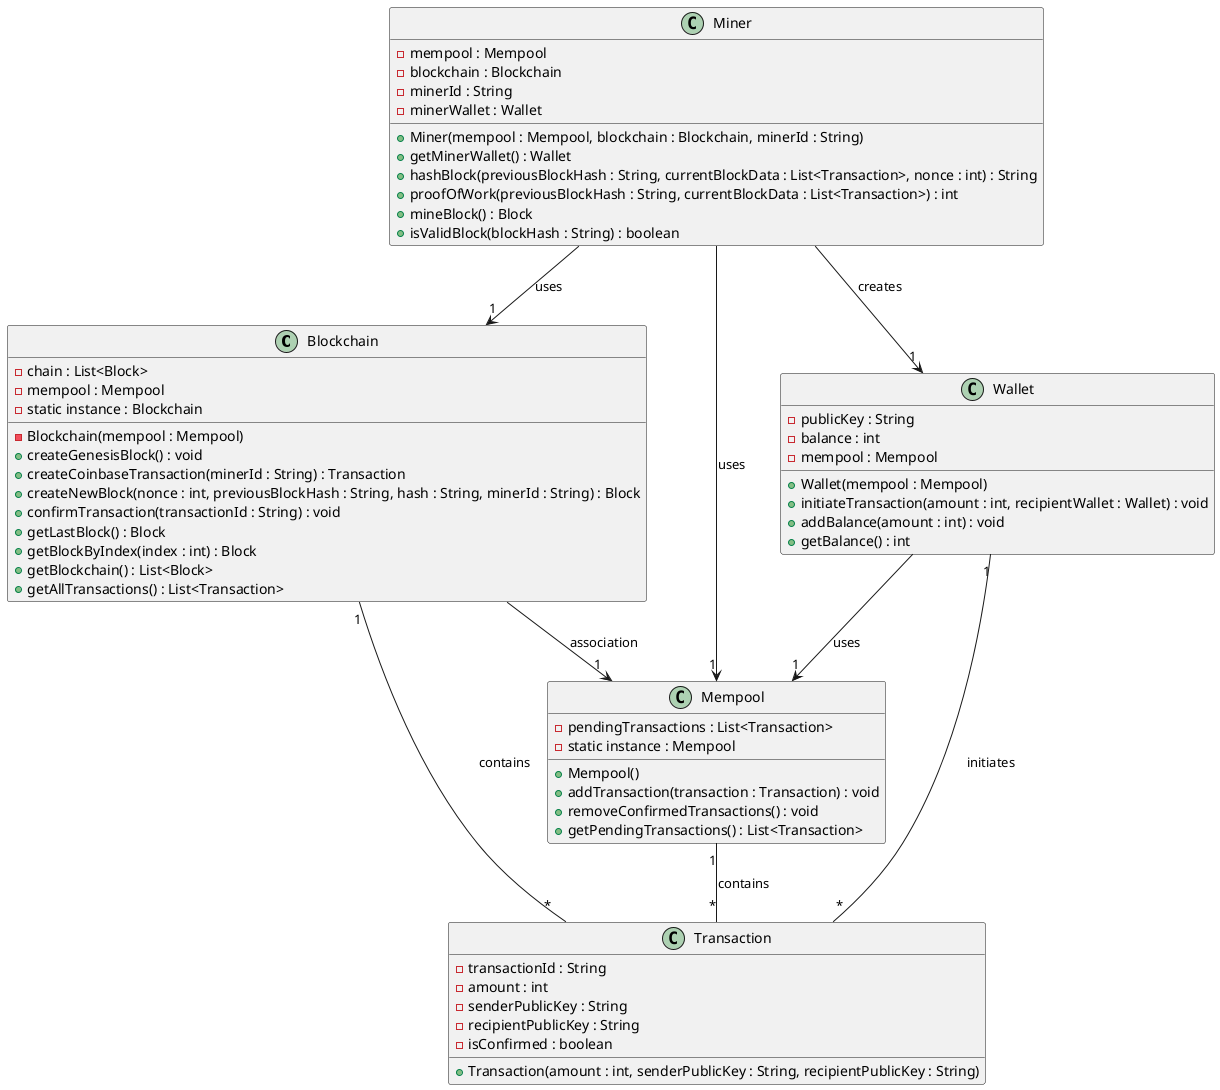 @startuml

!define Transaction Transaction
!define Blockchain Blockchain
!define Mempool Mempool
!define Miner Miner
!define Wallet Wallet

class Blockchain {
  -chain : List<Block>
  -mempool : Mempool
  -static instance : Blockchain
  -Blockchain(mempool : Mempool)
  +createGenesisBlock() : void
  +createCoinbaseTransaction(minerId : String) : Transaction
  +createNewBlock(nonce : int, previousBlockHash : String, hash : String, minerId : String) : Block
  +confirmTransaction(transactionId : String) : void
  +getLastBlock() : Block
  +getBlockByIndex(index : int) : Block
  +getBlockchain() : List<Block>
  +getAllTransactions() : List<Transaction>
}

class Mempool {
  -pendingTransactions : List<Transaction>
  -static instance : Mempool
  +Mempool()
  +addTransaction(transaction : Transaction) : void
  +removeConfirmedTransactions() : void
  +getPendingTransactions() : List<Transaction>
}

class Miner {
  -mempool : Mempool
  -blockchain : Blockchain
  -minerId : String
  -minerWallet : Wallet
  +Miner(mempool : Mempool, blockchain : Blockchain, minerId : String)
  +getMinerWallet() : Wallet
  +hashBlock(previousBlockHash : String, currentBlockData : List<Transaction>, nonce : int) : String
  +proofOfWork(previousBlockHash : String, currentBlockData : List<Transaction>) : int
  +mineBlock() : Block
  +isValidBlock(blockHash : String) : boolean
}

class Wallet {
  -publicKey : String
  -balance : int
  -mempool : Mempool
  +Wallet(mempool : Mempool)
  +initiateTransaction(amount : int, recipientWallet : Wallet) : void
  +addBalance(amount : int) : void
  +getBalance() : int
}

class Transaction {
  -transactionId : String
  -amount : int
  -senderPublicKey : String
  -recipientPublicKey : String
  -isConfirmed : boolean
  +Transaction(amount : int, senderPublicKey : String, recipientPublicKey : String)
}

Blockchain --> "1" Mempool : association
Blockchain "1" -- "*" Transaction : contains
Mempool "1" -- "*" Transaction : contains
Miner --> "1" Mempool : uses
Miner --> "1" Blockchain : uses
Miner --> "1" Wallet : creates
Wallet --> "1" Mempool : uses
Wallet "1" -- "*" Transaction : initiates

@enduml







